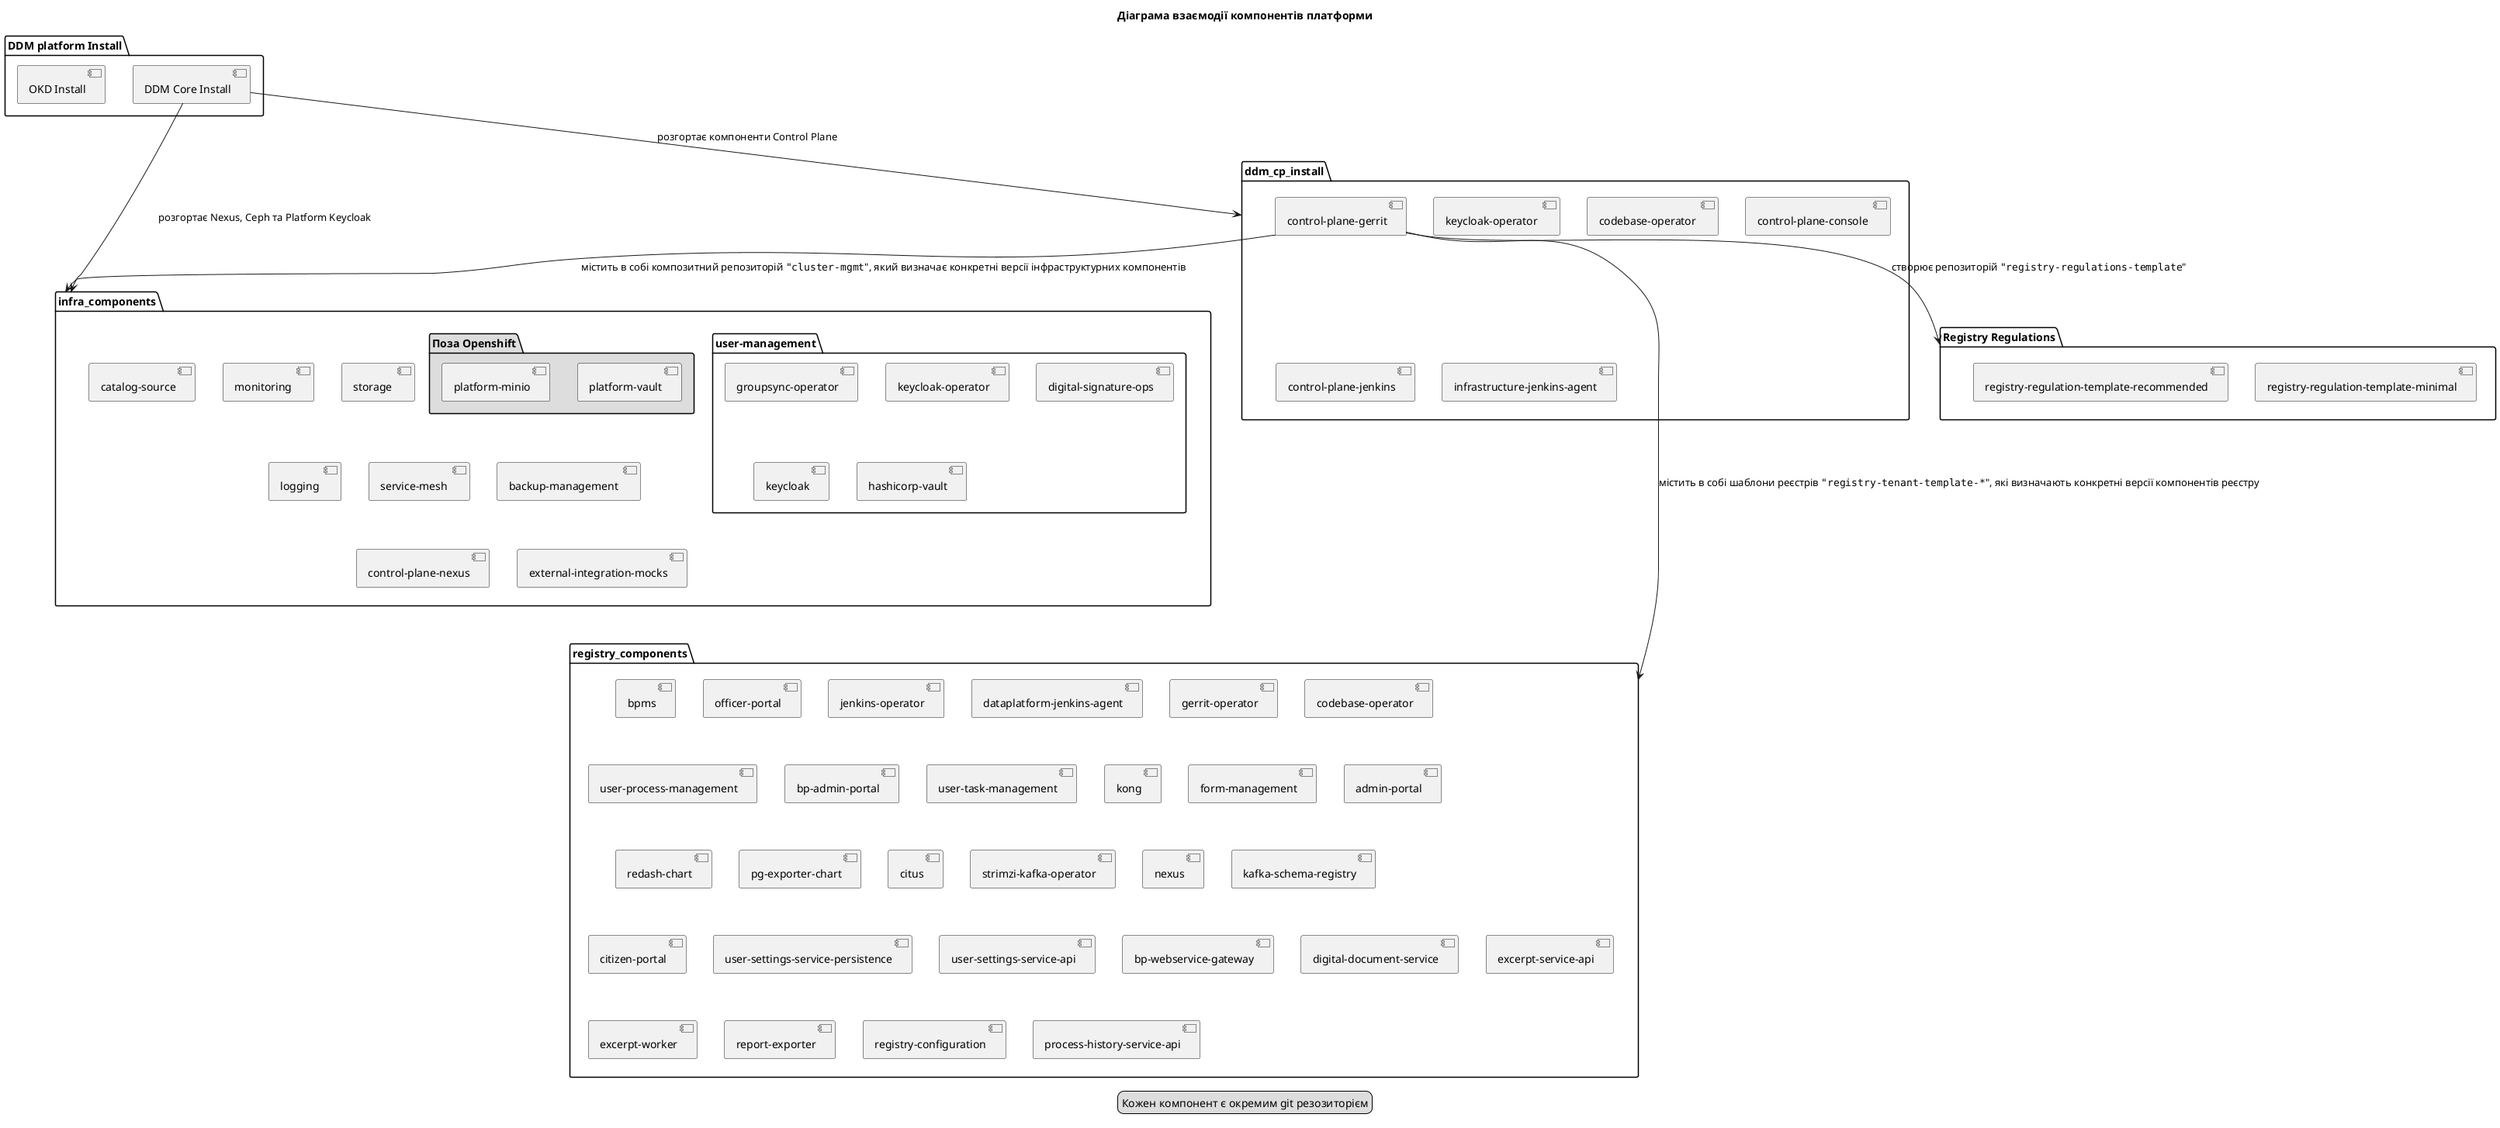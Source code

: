 @startuml

title Діаграма взаємодії компонентів платформи

package "DDM platform Install" as ddm_platform_install{
  [OKD Install] as denovo_okd_install
  [DDM Core Install] as ddm_core_install
}
ddm_core_install -down-> infra_components: розгортає Nexus, Ceph та Platform Keycloak

ddm_core_install -down-> ddm_cp_install: розгортає компоненти Control Plane

package "Infra Components" as infra_components {
    [catalog-source]
    [monitoring ]
    [storage ]
    [logging ]
    [service-mesh ]
    [backup-management ]
    package "user-management" as user-management_infra {
        [groupsync-operator]
        [keycloak-operator]
        [digital-signature-ops]
        [keycloak]
        [hashicorp-vault]
    }
    [control-plane-nexus]
    [external-integration-mocks]
    package "Поза Openshift" #DDDDDD {
      [platform-vault]
      [platform-minio]
    }
}

package "DDM Control Plane (CP)" as ddm_cp_install {
  [keycloak-operator ]
  [codebase-operator ]
  [control-plane-console ]
  [control-plane-gerrit] as ddm_gerrit
  [control-plane-jenkins]
  [infrastructure-jenkins-agent]
}

denovo_okd_install -[hidden]down-> infra_components
ddm_gerrit -down-> infra_components : містить в собі композитний репозиторій """cluster-mgmt""", який визначає конкретні версії інфраструктурних компонентів
ddm_gerrit -[hidden]down-> infra_components
ddm_gerrit -down-> registry_components : містить в собі шаблони реєстрів """registry-tenant-template-*""", які визначають конкретні версії компонентів реєстру

package "Registry Regulations" as registry_regulations {
  [registry-regulation-template-minimal]
  [registry-regulation-template-recommended]
}

package "Registry Components" as registry_components {
  [bpms]
  [officer-portal]
  [jenkins-operator]
  [dataplatform-jenkins-agent]
  [gerrit-operator]
  [codebase-operator]
  [user-process-management]
  [bp-admin-portal]
  [user-task-management]
  [digital-signature-ops]
  [kong]
  [form-management]
  [admin-portal]
  [redash-chart]
  [pg-exporter-chart]
  [citus]
  [strimzi-kafka-operator]
  [nexus]
  [keycloak-operator]
  [kafka-schema-registry]
  [citizen-portal]
  [user-settings-service-persistence]
  [user-settings-service-api]
  [bp-webservice-gateway]
  [digital-document-service]
  [hashicorp-vault]
  [excerpt-service-api]
  [excerpt-worker]
  [report-exporter]
  [registry-configuration]
  [process-history-service-api]
}

ddm_gerrit -down-> registry_regulations : створює репозиторій """registry-regulations-template"""

legend
 Кожен компонент є окремим git резозиторієм
end legend

@enduml